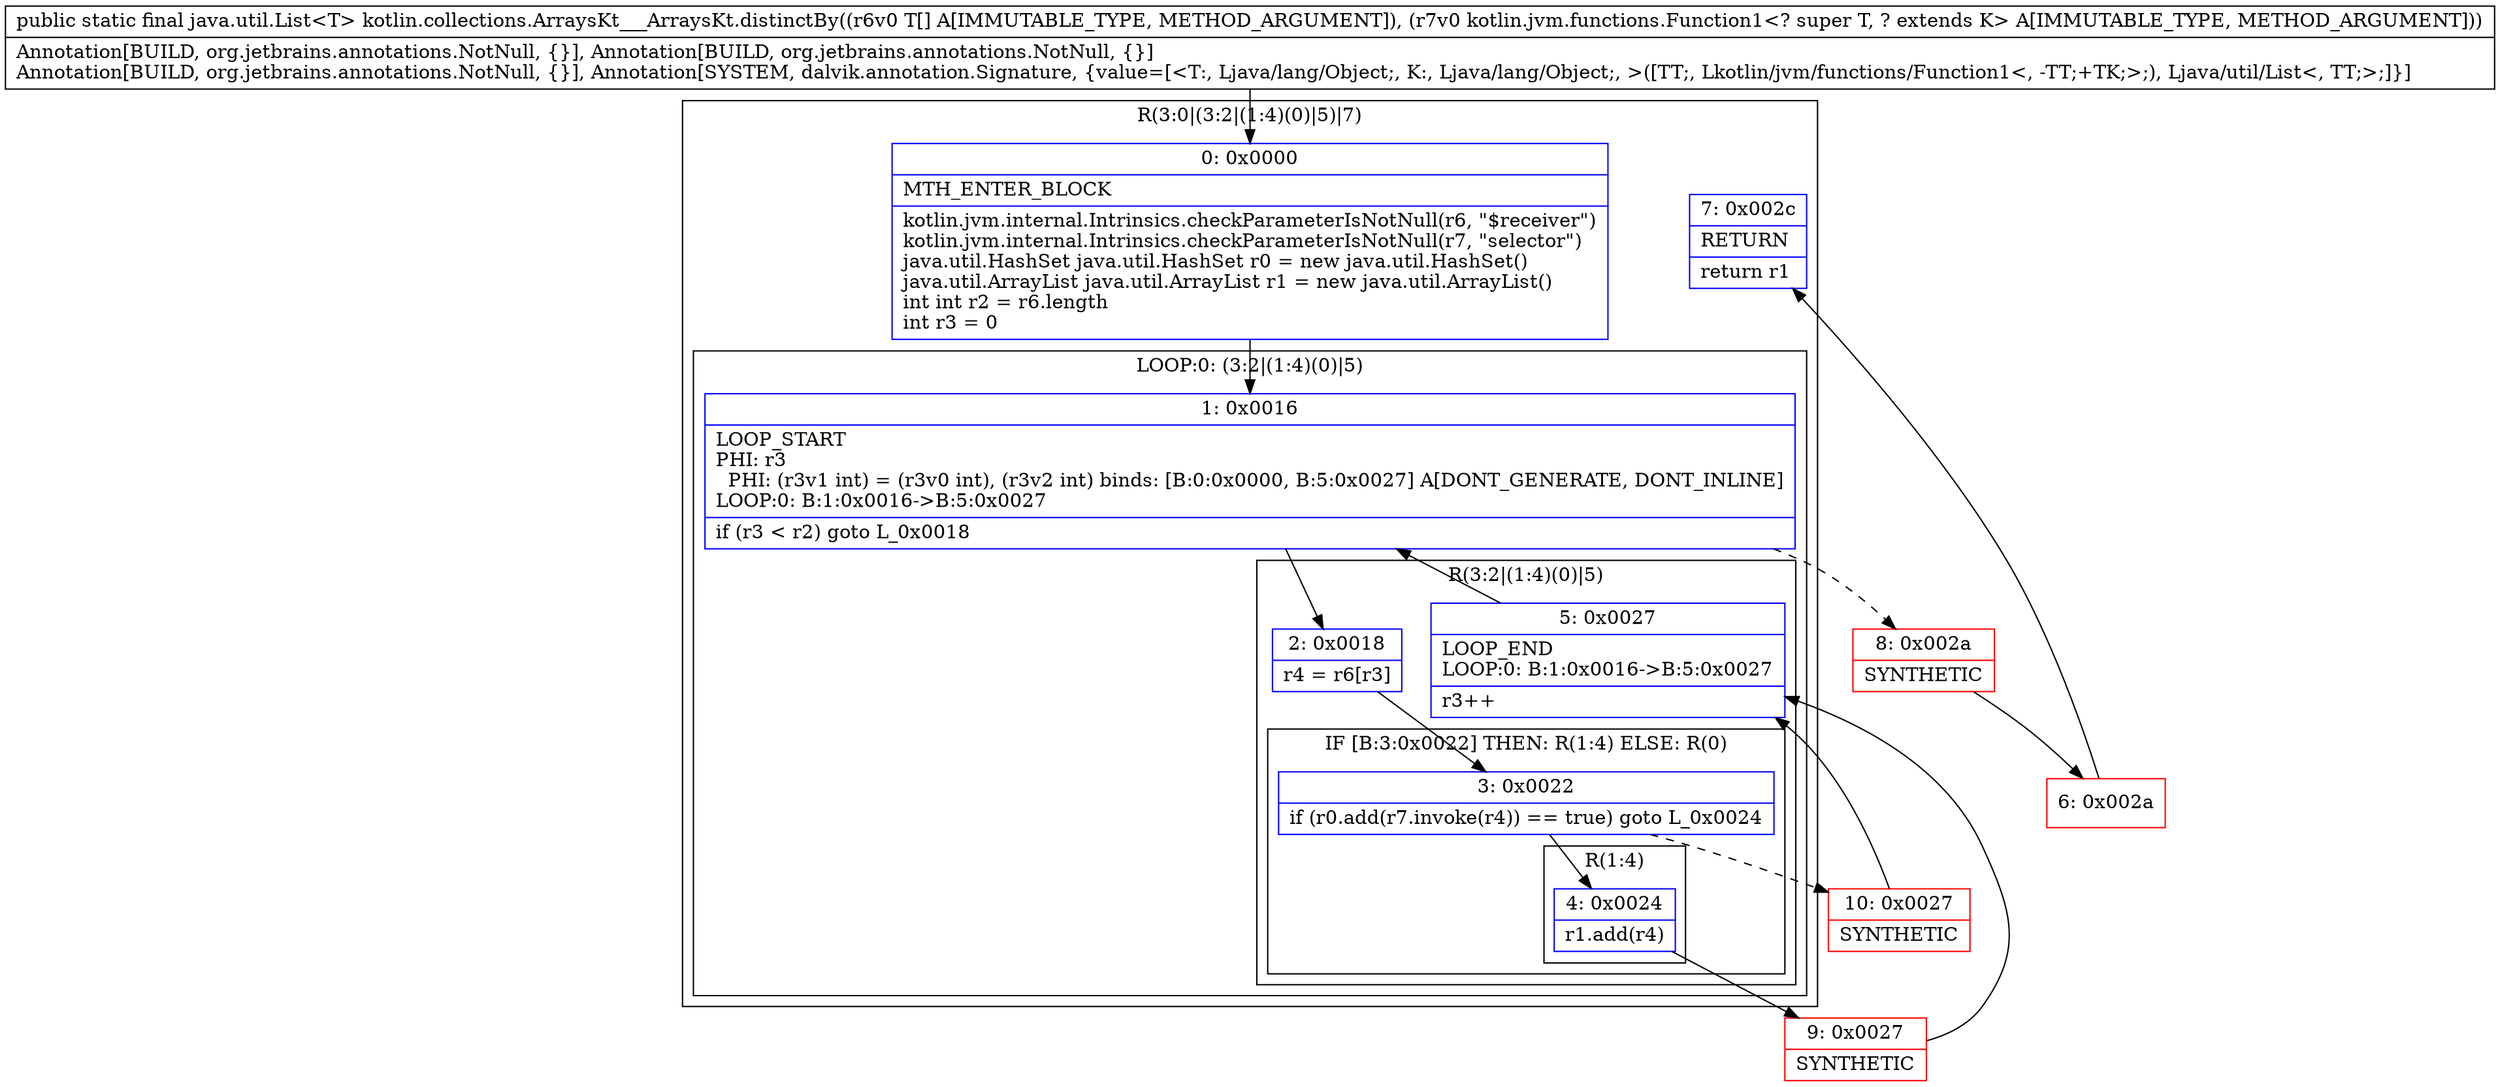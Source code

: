 digraph "CFG forkotlin.collections.ArraysKt___ArraysKt.distinctBy([Ljava\/lang\/Object;Lkotlin\/jvm\/functions\/Function1;)Ljava\/util\/List;" {
subgraph cluster_Region_1654490798 {
label = "R(3:0|(3:2|(1:4)(0)|5)|7)";
node [shape=record,color=blue];
Node_0 [shape=record,label="{0\:\ 0x0000|MTH_ENTER_BLOCK\l|kotlin.jvm.internal.Intrinsics.checkParameterIsNotNull(r6, \"$receiver\")\lkotlin.jvm.internal.Intrinsics.checkParameterIsNotNull(r7, \"selector\")\ljava.util.HashSet java.util.HashSet r0 = new java.util.HashSet()\ljava.util.ArrayList java.util.ArrayList r1 = new java.util.ArrayList()\lint int r2 = r6.length\lint r3 = 0\l}"];
subgraph cluster_LoopRegion_123493466 {
label = "LOOP:0: (3:2|(1:4)(0)|5)";
node [shape=record,color=blue];
Node_1 [shape=record,label="{1\:\ 0x0016|LOOP_START\lPHI: r3 \l  PHI: (r3v1 int) = (r3v0 int), (r3v2 int) binds: [B:0:0x0000, B:5:0x0027] A[DONT_GENERATE, DONT_INLINE]\lLOOP:0: B:1:0x0016\-\>B:5:0x0027\l|if (r3 \< r2) goto L_0x0018\l}"];
subgraph cluster_Region_1962267328 {
label = "R(3:2|(1:4)(0)|5)";
node [shape=record,color=blue];
Node_2 [shape=record,label="{2\:\ 0x0018|r4 = r6[r3]\l}"];
subgraph cluster_IfRegion_820910010 {
label = "IF [B:3:0x0022] THEN: R(1:4) ELSE: R(0)";
node [shape=record,color=blue];
Node_3 [shape=record,label="{3\:\ 0x0022|if (r0.add(r7.invoke(r4)) == true) goto L_0x0024\l}"];
subgraph cluster_Region_1228296582 {
label = "R(1:4)";
node [shape=record,color=blue];
Node_4 [shape=record,label="{4\:\ 0x0024|r1.add(r4)\l}"];
}
subgraph cluster_Region_657741556 {
label = "R(0)";
node [shape=record,color=blue];
}
}
Node_5 [shape=record,label="{5\:\ 0x0027|LOOP_END\lLOOP:0: B:1:0x0016\-\>B:5:0x0027\l|r3++\l}"];
}
}
Node_7 [shape=record,label="{7\:\ 0x002c|RETURN\l|return r1\l}"];
}
Node_6 [shape=record,color=red,label="{6\:\ 0x002a}"];
Node_8 [shape=record,color=red,label="{8\:\ 0x002a|SYNTHETIC\l}"];
Node_9 [shape=record,color=red,label="{9\:\ 0x0027|SYNTHETIC\l}"];
Node_10 [shape=record,color=red,label="{10\:\ 0x0027|SYNTHETIC\l}"];
MethodNode[shape=record,label="{public static final java.util.List\<T\> kotlin.collections.ArraysKt___ArraysKt.distinctBy((r6v0 T[] A[IMMUTABLE_TYPE, METHOD_ARGUMENT]), (r7v0 kotlin.jvm.functions.Function1\<? super T, ? extends K\> A[IMMUTABLE_TYPE, METHOD_ARGUMENT]))  | Annotation[BUILD, org.jetbrains.annotations.NotNull, \{\}], Annotation[BUILD, org.jetbrains.annotations.NotNull, \{\}]\lAnnotation[BUILD, org.jetbrains.annotations.NotNull, \{\}], Annotation[SYSTEM, dalvik.annotation.Signature, \{value=[\<T:, Ljava\/lang\/Object;, K:, Ljava\/lang\/Object;, \>([TT;, Lkotlin\/jvm\/functions\/Function1\<, \-TT;+TK;\>;), Ljava\/util\/List\<, TT;\>;]\}]\l}"];
MethodNode -> Node_0;
Node_0 -> Node_1;
Node_1 -> Node_2;
Node_1 -> Node_8[style=dashed];
Node_2 -> Node_3;
Node_3 -> Node_4;
Node_3 -> Node_10[style=dashed];
Node_4 -> Node_9;
Node_5 -> Node_1;
Node_6 -> Node_7;
Node_8 -> Node_6;
Node_9 -> Node_5;
Node_10 -> Node_5;
}

